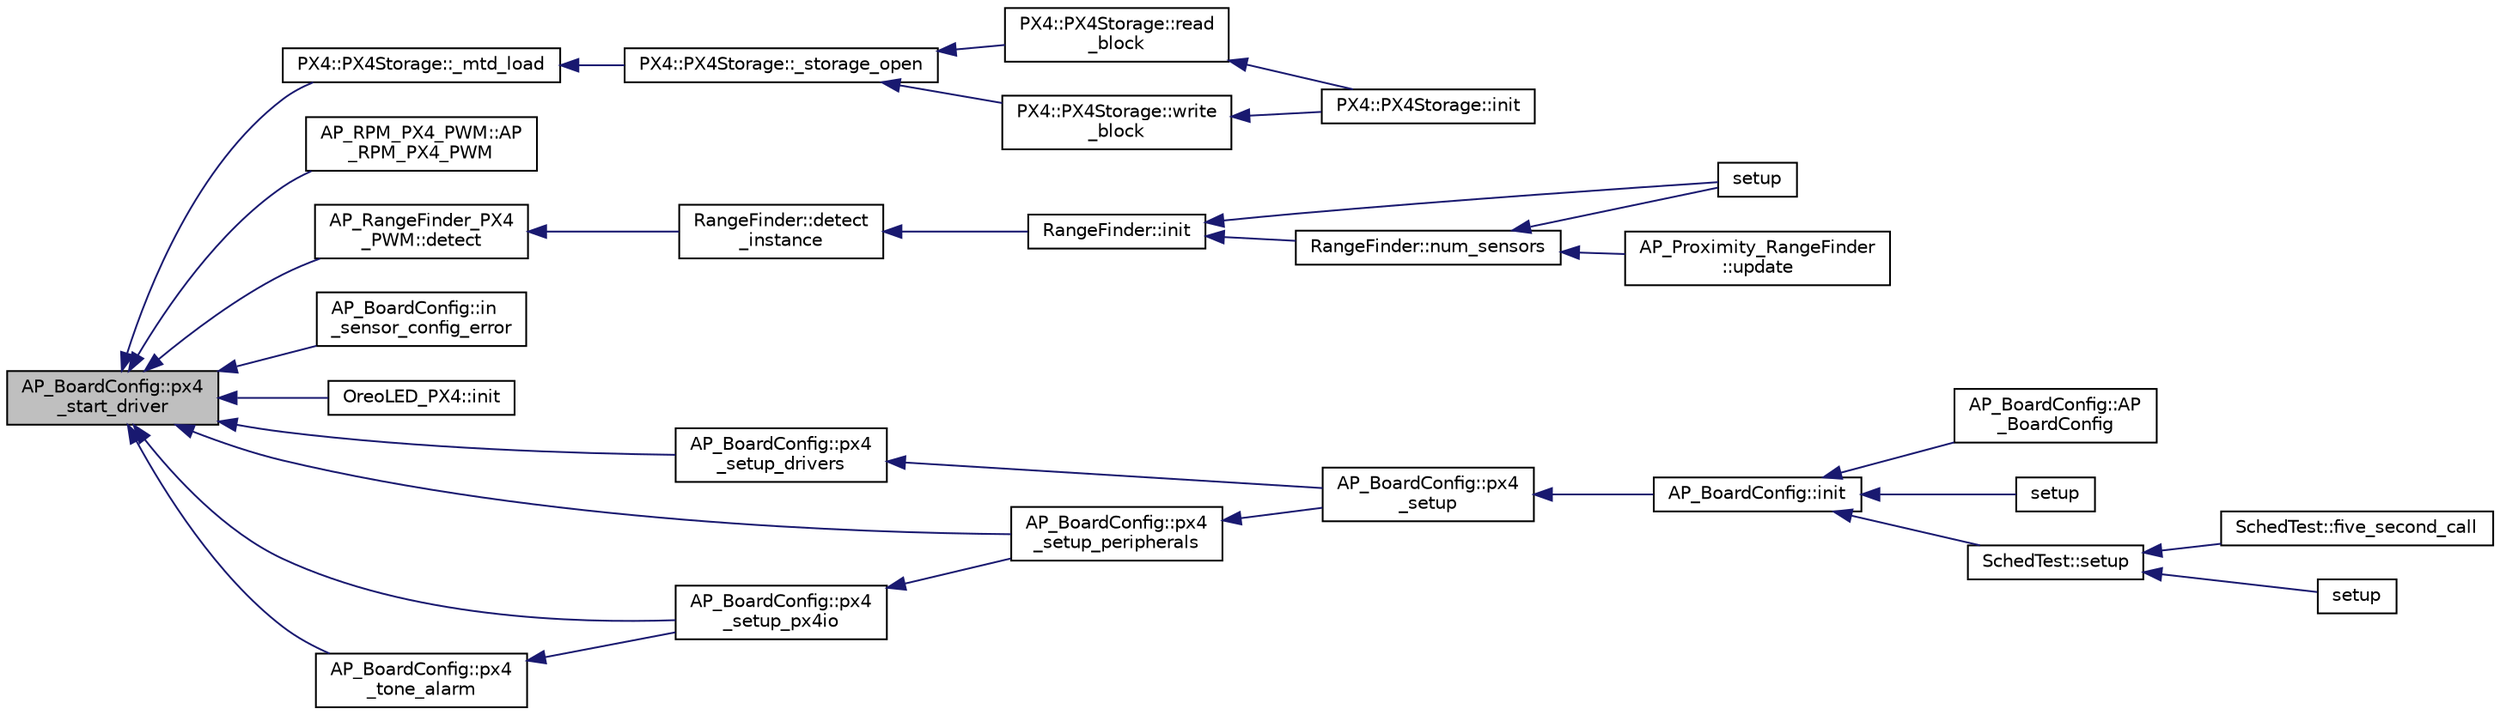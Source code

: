 digraph "AP_BoardConfig::px4_start_driver"
{
 // INTERACTIVE_SVG=YES
  edge [fontname="Helvetica",fontsize="10",labelfontname="Helvetica",labelfontsize="10"];
  node [fontname="Helvetica",fontsize="10",shape=record];
  rankdir="LR";
  Node1 [label="AP_BoardConfig::px4\l_start_driver",height=0.2,width=0.4,color="black", fillcolor="grey75", style="filled", fontcolor="black"];
  Node1 -> Node2 [dir="back",color="midnightblue",fontsize="10",style="solid",fontname="Helvetica"];
  Node2 [label="PX4::PX4Storage::_mtd_load",height=0.2,width=0.4,color="black", fillcolor="white", style="filled",URL="$classPX4_1_1PX4Storage.html#aad546c170b46ea2e79f105f6a3118ae3"];
  Node2 -> Node3 [dir="back",color="midnightblue",fontsize="10",style="solid",fontname="Helvetica"];
  Node3 [label="PX4::PX4Storage::_storage_open",height=0.2,width=0.4,color="black", fillcolor="white", style="filled",URL="$classPX4_1_1PX4Storage.html#a02878fb502221c2389d3758bbab18170"];
  Node3 -> Node4 [dir="back",color="midnightblue",fontsize="10",style="solid",fontname="Helvetica"];
  Node4 [label="PX4::PX4Storage::read\l_block",height=0.2,width=0.4,color="black", fillcolor="white", style="filled",URL="$classPX4_1_1PX4Storage.html#a905f7ce49985c0670a8f05e196e18c1f"];
  Node4 -> Node5 [dir="back",color="midnightblue",fontsize="10",style="solid",fontname="Helvetica"];
  Node5 [label="PX4::PX4Storage::init",height=0.2,width=0.4,color="black", fillcolor="white", style="filled",URL="$classPX4_1_1PX4Storage.html#a3e2527da1f5db2c322daba7ddf78944b"];
  Node3 -> Node6 [dir="back",color="midnightblue",fontsize="10",style="solid",fontname="Helvetica"];
  Node6 [label="PX4::PX4Storage::write\l_block",height=0.2,width=0.4,color="black", fillcolor="white", style="filled",URL="$classPX4_1_1PX4Storage.html#aae27b43fbe4428f430fad9f8d035a67f"];
  Node6 -> Node5 [dir="back",color="midnightblue",fontsize="10",style="solid",fontname="Helvetica"];
  Node1 -> Node7 [dir="back",color="midnightblue",fontsize="10",style="solid",fontname="Helvetica"];
  Node7 [label="AP_RPM_PX4_PWM::AP\l_RPM_PX4_PWM",height=0.2,width=0.4,color="black", fillcolor="white", style="filled",URL="$classAP__RPM__PX4__PWM.html#adb0fbc30f7ec21ba8f4ef05195375bf4"];
  Node1 -> Node8 [dir="back",color="midnightblue",fontsize="10",style="solid",fontname="Helvetica"];
  Node8 [label="AP_RangeFinder_PX4\l_PWM::detect",height=0.2,width=0.4,color="black", fillcolor="white", style="filled",URL="$classAP__RangeFinder__PX4__PWM.html#a55a5489f43240f0e64b7a1e01f964daa"];
  Node8 -> Node9 [dir="back",color="midnightblue",fontsize="10",style="solid",fontname="Helvetica"];
  Node9 [label="RangeFinder::detect\l_instance",height=0.2,width=0.4,color="black", fillcolor="white", style="filled",URL="$classRangeFinder.html#a7f7f9dce880eb37d53df67cba39bdda9"];
  Node9 -> Node10 [dir="back",color="midnightblue",fontsize="10",style="solid",fontname="Helvetica"];
  Node10 [label="RangeFinder::init",height=0.2,width=0.4,color="black", fillcolor="white", style="filled",URL="$classRangeFinder.html#a1c2d6a488e35a856814b5d48ca3d5d9e"];
  Node10 -> Node11 [dir="back",color="midnightblue",fontsize="10",style="solid",fontname="Helvetica"];
  Node11 [label="setup",height=0.2,width=0.4,color="black", fillcolor="white", style="filled",URL="$RFIND__test_8cpp.html#a4fc01d736fe50cf5b977f755b675f11d"];
  Node10 -> Node12 [dir="back",color="midnightblue",fontsize="10",style="solid",fontname="Helvetica"];
  Node12 [label="RangeFinder::num_sensors",height=0.2,width=0.4,color="black", fillcolor="white", style="filled",URL="$classRangeFinder.html#a95856f52f03d5234d587600faedcbfaf"];
  Node12 -> Node13 [dir="back",color="midnightblue",fontsize="10",style="solid",fontname="Helvetica"];
  Node13 [label="AP_Proximity_RangeFinder\l::update",height=0.2,width=0.4,color="black", fillcolor="white", style="filled",URL="$classAP__Proximity__RangeFinder.html#a00972bd55509a984f8a71c4cfdb78445"];
  Node12 -> Node11 [dir="back",color="midnightblue",fontsize="10",style="solid",fontname="Helvetica"];
  Node1 -> Node14 [dir="back",color="midnightblue",fontsize="10",style="solid",fontname="Helvetica"];
  Node14 [label="AP_BoardConfig::in\l_sensor_config_error",height=0.2,width=0.4,color="black", fillcolor="white", style="filled",URL="$classAP__BoardConfig.html#aa907eb67931dea502d3eaba210763871"];
  Node1 -> Node15 [dir="back",color="midnightblue",fontsize="10",style="solid",fontname="Helvetica"];
  Node15 [label="OreoLED_PX4::init",height=0.2,width=0.4,color="black", fillcolor="white", style="filled",URL="$classOreoLED__PX4.html#aa3c8b6ae5779103b16f78266427ef193"];
  Node1 -> Node16 [dir="back",color="midnightblue",fontsize="10",style="solid",fontname="Helvetica"];
  Node16 [label="AP_BoardConfig::px4\l_setup_drivers",height=0.2,width=0.4,color="black", fillcolor="white", style="filled",URL="$classAP__BoardConfig.html#a8eea748fde57e8fe745477393457c576"];
  Node16 -> Node17 [dir="back",color="midnightblue",fontsize="10",style="solid",fontname="Helvetica"];
  Node17 [label="AP_BoardConfig::px4\l_setup",height=0.2,width=0.4,color="black", fillcolor="white", style="filled",URL="$classAP__BoardConfig.html#acc8c8524ca7415a823bb446a8a09d1f1"];
  Node17 -> Node18 [dir="back",color="midnightblue",fontsize="10",style="solid",fontname="Helvetica"];
  Node18 [label="AP_BoardConfig::init",height=0.2,width=0.4,color="black", fillcolor="white", style="filled",URL="$classAP__BoardConfig.html#a53de1d2c0a124ff0d6e3455126237bb5"];
  Node18 -> Node19 [dir="back",color="midnightblue",fontsize="10",style="solid",fontname="Helvetica"];
  Node19 [label="AP_BoardConfig::AP\l_BoardConfig",height=0.2,width=0.4,color="black", fillcolor="white", style="filled",URL="$classAP__BoardConfig.html#a49a7027797d4a5fd9be56b55c85b8e90"];
  Node18 -> Node20 [dir="back",color="midnightblue",fontsize="10",style="solid",fontname="Helvetica"];
  Node20 [label="setup",height=0.2,width=0.4,color="black", fillcolor="white", style="filled",URL="$AHRS__Test_8cpp.html#a4fc01d736fe50cf5b977f755b675f11d"];
  Node18 -> Node21 [dir="back",color="midnightblue",fontsize="10",style="solid",fontname="Helvetica"];
  Node21 [label="SchedTest::setup",height=0.2,width=0.4,color="black", fillcolor="white", style="filled",URL="$classSchedTest.html#ae9afb73f76391e34d47286a516fe5292"];
  Node21 -> Node22 [dir="back",color="midnightblue",fontsize="10",style="solid",fontname="Helvetica"];
  Node22 [label="SchedTest::five_second_call",height=0.2,width=0.4,color="black", fillcolor="white", style="filled",URL="$classSchedTest.html#ab41681c4e9b1eda12cc3f85ed89e82cf"];
  Node21 -> Node23 [dir="back",color="midnightblue",fontsize="10",style="solid",fontname="Helvetica"];
  Node23 [label="setup",height=0.2,width=0.4,color="black", fillcolor="white", style="filled",URL="$Scheduler__test_8cpp.html#a7dfd9b79bc5a37d7df40207afbc5431f"];
  Node1 -> Node24 [dir="back",color="midnightblue",fontsize="10",style="solid",fontname="Helvetica"];
  Node24 [label="AP_BoardConfig::px4\l_setup_peripherals",height=0.2,width=0.4,color="black", fillcolor="white", style="filled",URL="$classAP__BoardConfig.html#abf10a9f4d43760ea3311c4bd22e6205f"];
  Node24 -> Node17 [dir="back",color="midnightblue",fontsize="10",style="solid",fontname="Helvetica"];
  Node1 -> Node25 [dir="back",color="midnightblue",fontsize="10",style="solid",fontname="Helvetica"];
  Node25 [label="AP_BoardConfig::px4\l_setup_px4io",height=0.2,width=0.4,color="black", fillcolor="white", style="filled",URL="$classAP__BoardConfig.html#aa2db66012c1c14fc1ae4f42ff3433785"];
  Node25 -> Node24 [dir="back",color="midnightblue",fontsize="10",style="solid",fontname="Helvetica"];
  Node1 -> Node26 [dir="back",color="midnightblue",fontsize="10",style="solid",fontname="Helvetica"];
  Node26 [label="AP_BoardConfig::px4\l_tone_alarm",height=0.2,width=0.4,color="black", fillcolor="white", style="filled",URL="$classAP__BoardConfig.html#afccb4bd76345c66eacfc89255f3bb535"];
  Node26 -> Node25 [dir="back",color="midnightblue",fontsize="10",style="solid",fontname="Helvetica"];
}
